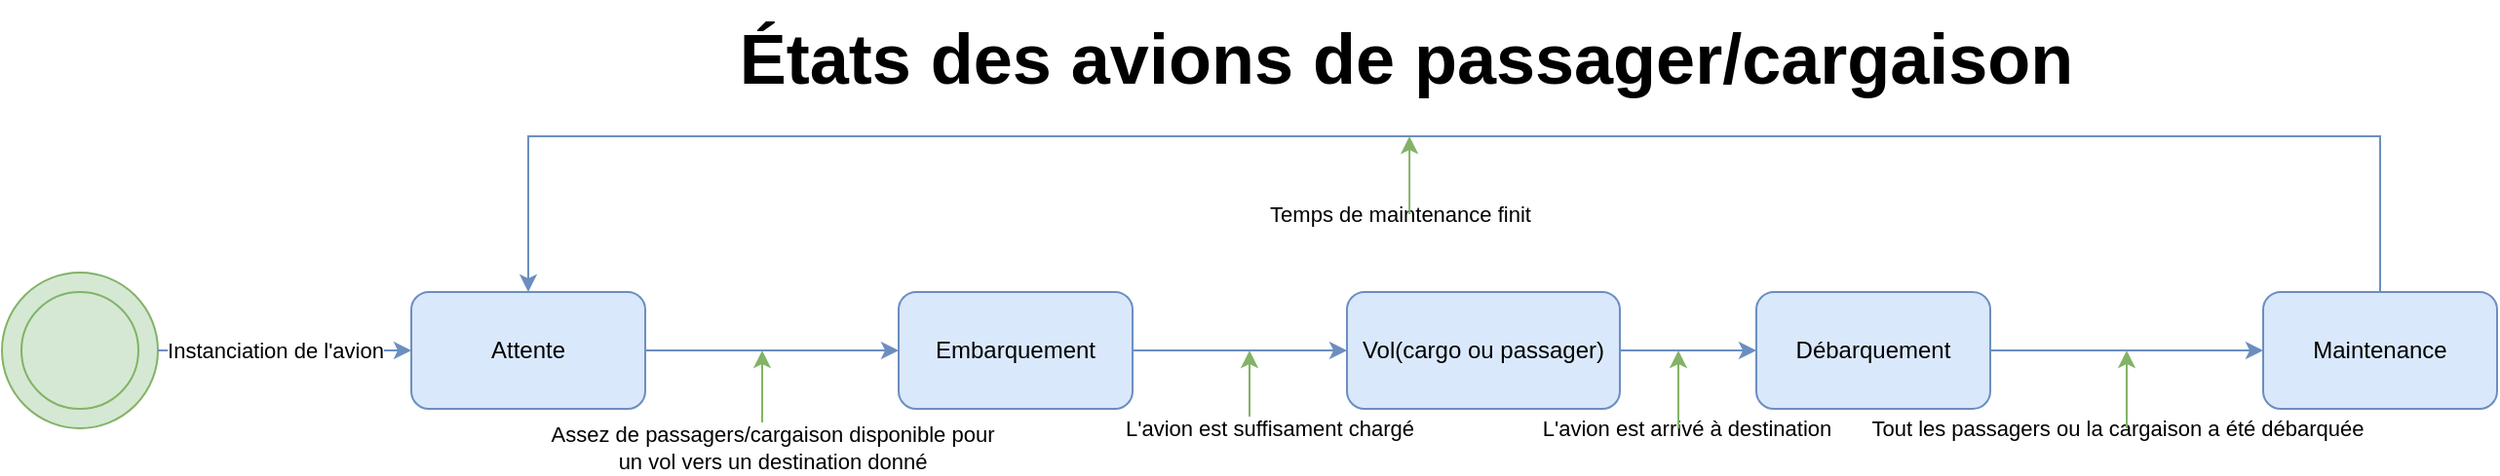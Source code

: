 <mxfile version="26.3.0">
  <diagram name="Page-1" id="kgnmkztadasvNqB1lCAR">
    <mxGraphModel dx="994" dy="604" grid="1" gridSize="10" guides="1" tooltips="1" connect="1" arrows="1" fold="1" page="1" pageScale="1" pageWidth="850" pageHeight="1100" math="0" shadow="0">
      <root>
        <mxCell id="0" />
        <mxCell id="1" parent="0" />
        <mxCell id="qm3uMAphaem3InAArTcg-3" value="" style="group" vertex="1" connectable="0" parent="1">
          <mxGeometry x="30" y="300" width="80" height="80" as="geometry" />
        </mxCell>
        <mxCell id="qm3uMAphaem3InAArTcg-1" value="" style="ellipse;whiteSpace=wrap;html=1;aspect=fixed;fillColor=#d5e8d4;strokeColor=#82b366;" vertex="1" parent="qm3uMAphaem3InAArTcg-3">
          <mxGeometry width="80" height="80" as="geometry" />
        </mxCell>
        <mxCell id="qm3uMAphaem3InAArTcg-2" value="" style="ellipse;whiteSpace=wrap;html=1;aspect=fixed;fillColor=#d5e8d4;strokeColor=#82b366;" vertex="1" parent="qm3uMAphaem3InAArTcg-3">
          <mxGeometry x="10" y="10" width="60" height="60" as="geometry" />
        </mxCell>
        <mxCell id="qm3uMAphaem3InAArTcg-10" style="edgeStyle=orthogonalEdgeStyle;rounded=0;orthogonalLoop=1;jettySize=auto;html=1;exitX=1;exitY=0.5;exitDx=0;exitDy=0;fillColor=#dae8fc;strokeColor=#6c8ebf;" edge="1" parent="1" source="qm3uMAphaem3InAArTcg-4" target="qm3uMAphaem3InAArTcg-5">
          <mxGeometry relative="1" as="geometry" />
        </mxCell>
        <mxCell id="qm3uMAphaem3InAArTcg-4" value="Attente" style="rounded=1;whiteSpace=wrap;html=1;fillColor=#dae8fc;strokeColor=#6c8ebf;" vertex="1" parent="1">
          <mxGeometry x="240" y="310" width="120" height="60" as="geometry" />
        </mxCell>
        <mxCell id="qm3uMAphaem3InAArTcg-11" style="edgeStyle=orthogonalEdgeStyle;rounded=0;orthogonalLoop=1;jettySize=auto;html=1;exitX=1;exitY=0.5;exitDx=0;exitDy=0;fillColor=#dae8fc;strokeColor=#6c8ebf;" edge="1" parent="1" source="qm3uMAphaem3InAArTcg-5" target="qm3uMAphaem3InAArTcg-6">
          <mxGeometry relative="1" as="geometry" />
        </mxCell>
        <mxCell id="qm3uMAphaem3InAArTcg-5" value="Embarquement" style="rounded=1;whiteSpace=wrap;html=1;fillColor=#dae8fc;strokeColor=#6c8ebf;" vertex="1" parent="1">
          <mxGeometry x="490" y="310" width="120" height="60" as="geometry" />
        </mxCell>
        <mxCell id="qm3uMAphaem3InAArTcg-12" style="edgeStyle=orthogonalEdgeStyle;rounded=0;orthogonalLoop=1;jettySize=auto;html=1;exitX=1;exitY=0.5;exitDx=0;exitDy=0;entryX=0;entryY=0.5;entryDx=0;entryDy=0;fillColor=#dae8fc;strokeColor=#6c8ebf;" edge="1" parent="1" source="qm3uMAphaem3InAArTcg-6" target="qm3uMAphaem3InAArTcg-7">
          <mxGeometry relative="1" as="geometry" />
        </mxCell>
        <mxCell id="qm3uMAphaem3InAArTcg-17" value="L&#39;avion est arrivé à destination" style="edgeLabel;html=1;align=center;verticalAlign=middle;resizable=0;points=[];" vertex="1" connectable="0" parent="qm3uMAphaem3InAArTcg-12">
          <mxGeometry x="-0.044" y="-3" relative="1" as="geometry">
            <mxPoint y="37" as="offset" />
          </mxGeometry>
        </mxCell>
        <mxCell id="qm3uMAphaem3InAArTcg-6" value="Vol(cargo ou passager)" style="rounded=1;whiteSpace=wrap;html=1;fillColor=#dae8fc;strokeColor=#6c8ebf;" vertex="1" parent="1">
          <mxGeometry x="720" y="310" width="140" height="60" as="geometry" />
        </mxCell>
        <mxCell id="qm3uMAphaem3InAArTcg-13" style="edgeStyle=orthogonalEdgeStyle;rounded=0;orthogonalLoop=1;jettySize=auto;html=1;exitX=1;exitY=0.5;exitDx=0;exitDy=0;entryX=0;entryY=0.5;entryDx=0;entryDy=0;fillColor=#dae8fc;strokeColor=#6c8ebf;" edge="1" parent="1" source="qm3uMAphaem3InAArTcg-7" target="qm3uMAphaem3InAArTcg-8">
          <mxGeometry relative="1" as="geometry" />
        </mxCell>
        <mxCell id="qm3uMAphaem3InAArTcg-16" value="Tout les passagers ou la cargaison a été débarquée" style="edgeLabel;html=1;align=center;verticalAlign=middle;resizable=0;points=[];" vertex="1" connectable="0" parent="qm3uMAphaem3InAArTcg-13">
          <mxGeometry x="-0.082" y="1" relative="1" as="geometry">
            <mxPoint y="41" as="offset" />
          </mxGeometry>
        </mxCell>
        <mxCell id="qm3uMAphaem3InAArTcg-7" value="Débarquement" style="rounded=1;whiteSpace=wrap;html=1;fillColor=#dae8fc;strokeColor=#6c8ebf;" vertex="1" parent="1">
          <mxGeometry x="930" y="310" width="120" height="60" as="geometry" />
        </mxCell>
        <mxCell id="qm3uMAphaem3InAArTcg-14" style="edgeStyle=orthogonalEdgeStyle;rounded=0;orthogonalLoop=1;jettySize=auto;html=1;exitX=0.5;exitY=0;exitDx=0;exitDy=0;entryX=0.5;entryY=0;entryDx=0;entryDy=0;fillColor=#dae8fc;strokeColor=#6c8ebf;" edge="1" parent="1" source="qm3uMAphaem3InAArTcg-8" target="qm3uMAphaem3InAArTcg-4">
          <mxGeometry relative="1" as="geometry">
            <Array as="points">
              <mxPoint x="1250" y="230" />
              <mxPoint x="300" y="230" />
            </Array>
          </mxGeometry>
        </mxCell>
        <mxCell id="qm3uMAphaem3InAArTcg-8" value="Maintenance" style="rounded=1;whiteSpace=wrap;html=1;fillColor=#dae8fc;strokeColor=#6c8ebf;" vertex="1" parent="1">
          <mxGeometry x="1190" y="310" width="120" height="60" as="geometry" />
        </mxCell>
        <mxCell id="qm3uMAphaem3InAArTcg-9" style="edgeStyle=orthogonalEdgeStyle;rounded=0;orthogonalLoop=1;jettySize=auto;html=1;exitX=1;exitY=0.5;exitDx=0;exitDy=0;fillColor=#dae8fc;strokeColor=#6c8ebf;" edge="1" parent="1" source="qm3uMAphaem3InAArTcg-1" target="qm3uMAphaem3InAArTcg-4">
          <mxGeometry relative="1" as="geometry" />
        </mxCell>
        <mxCell id="qm3uMAphaem3InAArTcg-15" value="Instanciation de l&#39;avion" style="edgeLabel;html=1;align=center;verticalAlign=middle;resizable=0;points=[];" vertex="1" connectable="0" parent="qm3uMAphaem3InAArTcg-9">
          <mxGeometry x="0.017" relative="1" as="geometry">
            <mxPoint x="-6" as="offset" />
          </mxGeometry>
        </mxCell>
        <mxCell id="qm3uMAphaem3InAArTcg-18" value="" style="endArrow=classic;html=1;rounded=0;fillColor=#d5e8d4;strokeColor=#82b366;" edge="1" parent="1">
          <mxGeometry width="50" height="50" relative="1" as="geometry">
            <mxPoint x="1120" y="380" as="sourcePoint" />
            <mxPoint x="1120" y="340" as="targetPoint" />
          </mxGeometry>
        </mxCell>
        <mxCell id="qm3uMAphaem3InAArTcg-19" value="" style="endArrow=classic;html=1;rounded=0;fillColor=#d5e8d4;strokeColor=#82b366;" edge="1" parent="1">
          <mxGeometry width="50" height="50" relative="1" as="geometry">
            <mxPoint x="890" y="380" as="sourcePoint" />
            <mxPoint x="890" y="340" as="targetPoint" />
          </mxGeometry>
        </mxCell>
        <mxCell id="qm3uMAphaem3InAArTcg-20" value="" style="endArrow=classic;html=1;rounded=0;fillColor=#d5e8d4;strokeColor=#82b366;" edge="1" parent="1">
          <mxGeometry width="50" height="50" relative="1" as="geometry">
            <mxPoint x="670" y="380" as="sourcePoint" />
            <mxPoint x="670" y="340" as="targetPoint" />
          </mxGeometry>
        </mxCell>
        <mxCell id="qm3uMAphaem3InAArTcg-21" value="L&#39;avion est suffisament chargé" style="edgeLabel;html=1;align=center;verticalAlign=middle;resizable=0;points=[];" vertex="1" connectable="0" parent="1">
          <mxGeometry x="680.003" y="380" as="geometry" />
        </mxCell>
        <mxCell id="qm3uMAphaem3InAArTcg-22" value="États des avions de passager/cargaison" style="text;html=1;align=center;verticalAlign=middle;resizable=0;points=[];autosize=1;strokeColor=none;fillColor=none;fontSize=36;fontStyle=1" vertex="1" parent="1">
          <mxGeometry x="420" y="160" width="660" height="60" as="geometry" />
        </mxCell>
        <mxCell id="qm3uMAphaem3InAArTcg-23" value="Temps de maintenance finit" style="edgeLabel;html=1;align=center;verticalAlign=middle;resizable=0;points=[];" vertex="1" connectable="0" parent="1">
          <mxGeometry x="746.766" y="270" as="geometry" />
        </mxCell>
        <mxCell id="qm3uMAphaem3InAArTcg-24" value="" style="endArrow=classic;html=1;rounded=0;fillColor=#d5e8d4;strokeColor=#82b366;" edge="1" parent="1">
          <mxGeometry width="50" height="50" relative="1" as="geometry">
            <mxPoint x="752.06" y="270" as="sourcePoint" />
            <mxPoint x="752.06" y="230" as="targetPoint" />
          </mxGeometry>
        </mxCell>
        <mxCell id="qm3uMAphaem3InAArTcg-25" value="" style="endArrow=classic;html=1;rounded=0;fillColor=#d5e8d4;strokeColor=#82b366;" edge="1" parent="1">
          <mxGeometry width="50" height="50" relative="1" as="geometry">
            <mxPoint x="420" y="380" as="sourcePoint" />
            <mxPoint x="420" y="340" as="targetPoint" />
          </mxGeometry>
        </mxCell>
        <mxCell id="qm3uMAphaem3InAArTcg-26" value="Assez de passagers/cargaison disponible pour&lt;div&gt;un vol vers un destination donné&lt;/div&gt;" style="edgeLabel;html=1;align=center;verticalAlign=middle;resizable=0;points=[];" vertex="1" connectable="0" parent="1">
          <mxGeometry x="425.003" y="390" as="geometry" />
        </mxCell>
      </root>
    </mxGraphModel>
  </diagram>
</mxfile>
